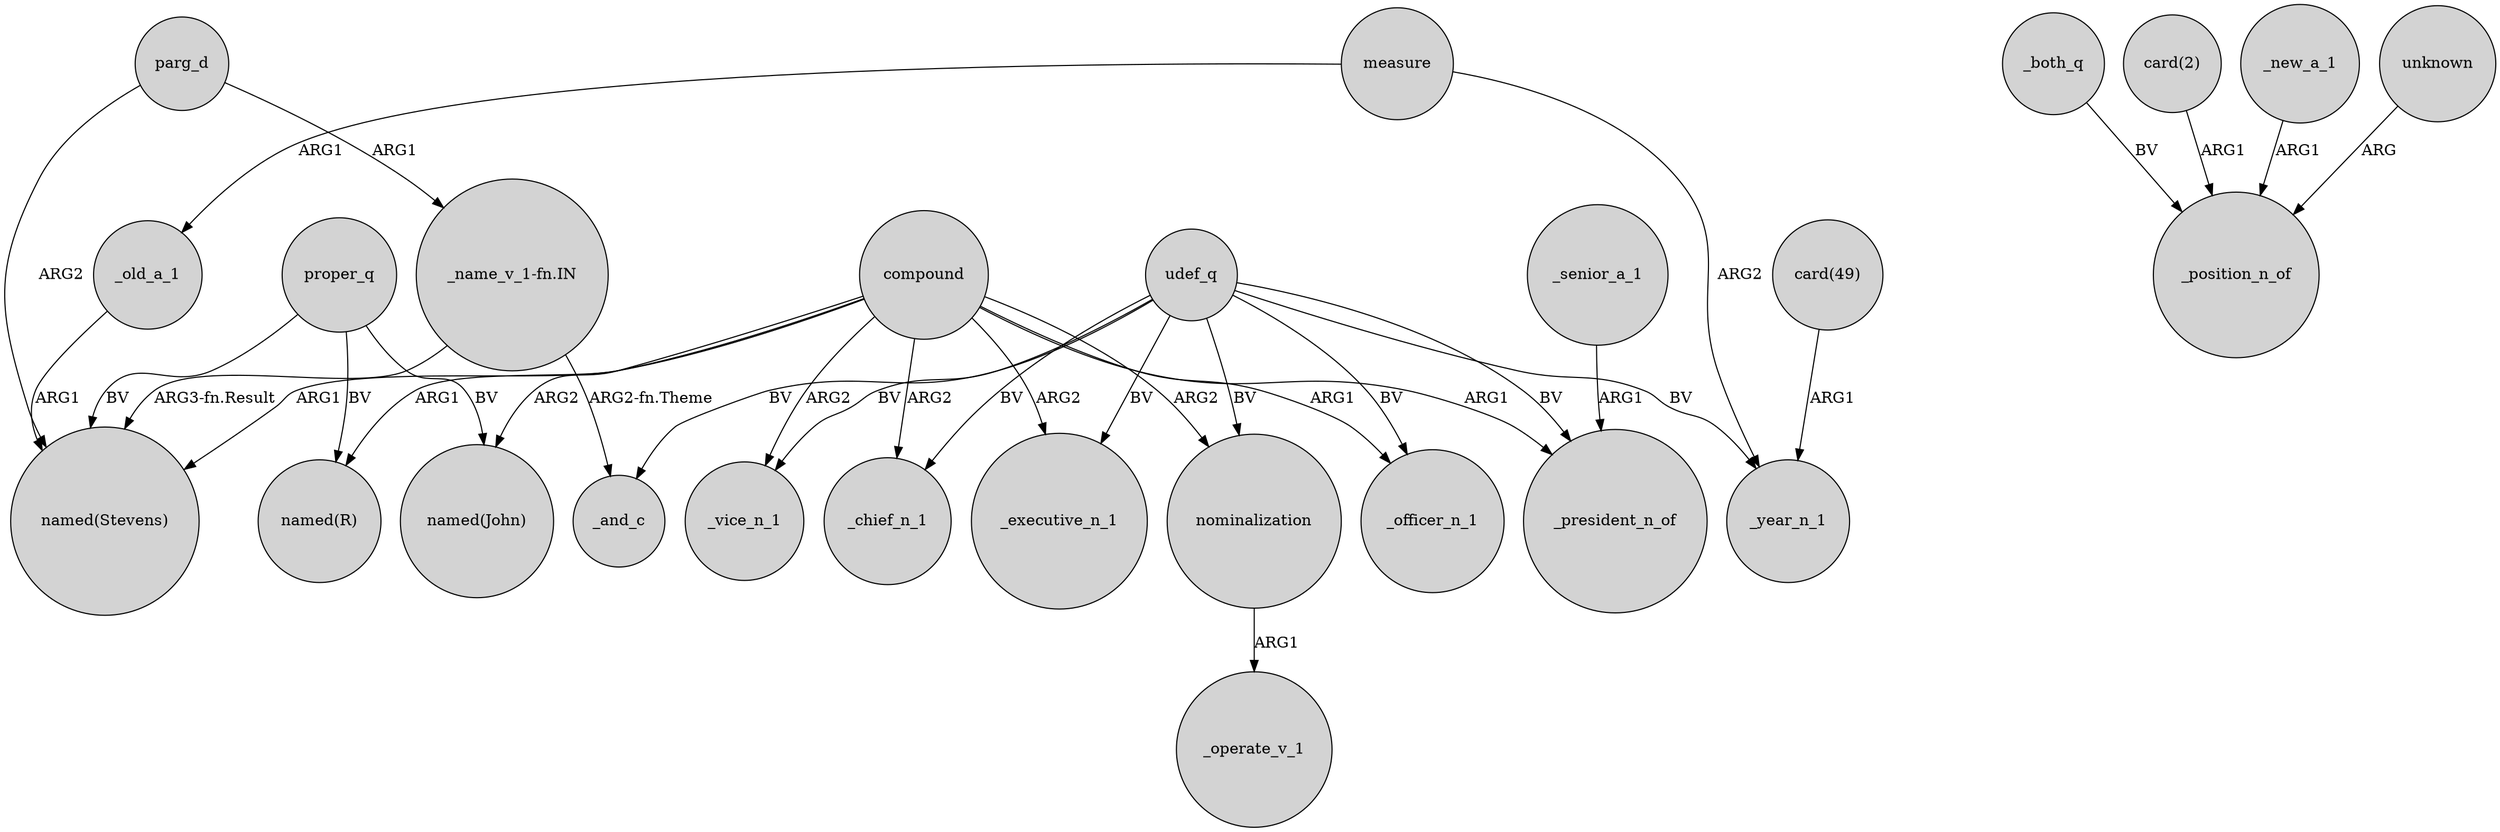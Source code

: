 digraph {
	node [shape=circle style=filled]
	compound -> "named(John)" [label=ARG2]
	compound -> _vice_n_1 [label=ARG2]
	"_name_v_1-fn.IN" -> _and_c [label="ARG2-fn.Theme"]
	nominalization -> _operate_v_1 [label=ARG1]
	measure -> _year_n_1 [label=ARG2]
	udef_q -> _executive_n_1 [label=BV]
	_both_q -> _position_n_of [label=BV]
	compound -> "named(R)" [label=ARG1]
	compound -> nominalization [label=ARG2]
	_senior_a_1 -> _president_n_of [label=ARG1]
	_old_a_1 -> "named(Stevens)" [label=ARG1]
	udef_q -> _vice_n_1 [label=BV]
	proper_q -> "named(Stevens)" [label=BV]
	compound -> _chief_n_1 [label=ARG2]
	measure -> _old_a_1 [label=ARG1]
	compound -> _officer_n_1 [label=ARG1]
	"card(2)" -> _position_n_of [label=ARG1]
	compound -> _president_n_of [label=ARG1]
	udef_q -> _president_n_of [label=BV]
	udef_q -> _chief_n_1 [label=BV]
	udef_q -> _officer_n_1 [label=BV]
	"card(49)" -> _year_n_1 [label=ARG1]
	"_name_v_1-fn.IN" -> "named(Stevens)" [label="ARG3-fn.Result"]
	parg_d -> "named(Stevens)" [label=ARG2]
	udef_q -> nominalization [label=BV]
	_new_a_1 -> _position_n_of [label=ARG1]
	udef_q -> _year_n_1 [label=BV]
	proper_q -> "named(R)" [label=BV]
	compound -> "named(Stevens)" [label=ARG1]
	unknown -> _position_n_of [label=ARG]
	proper_q -> "named(John)" [label=BV]
	udef_q -> _and_c [label=BV]
	compound -> _executive_n_1 [label=ARG2]
	parg_d -> "_name_v_1-fn.IN" [label=ARG1]
}
